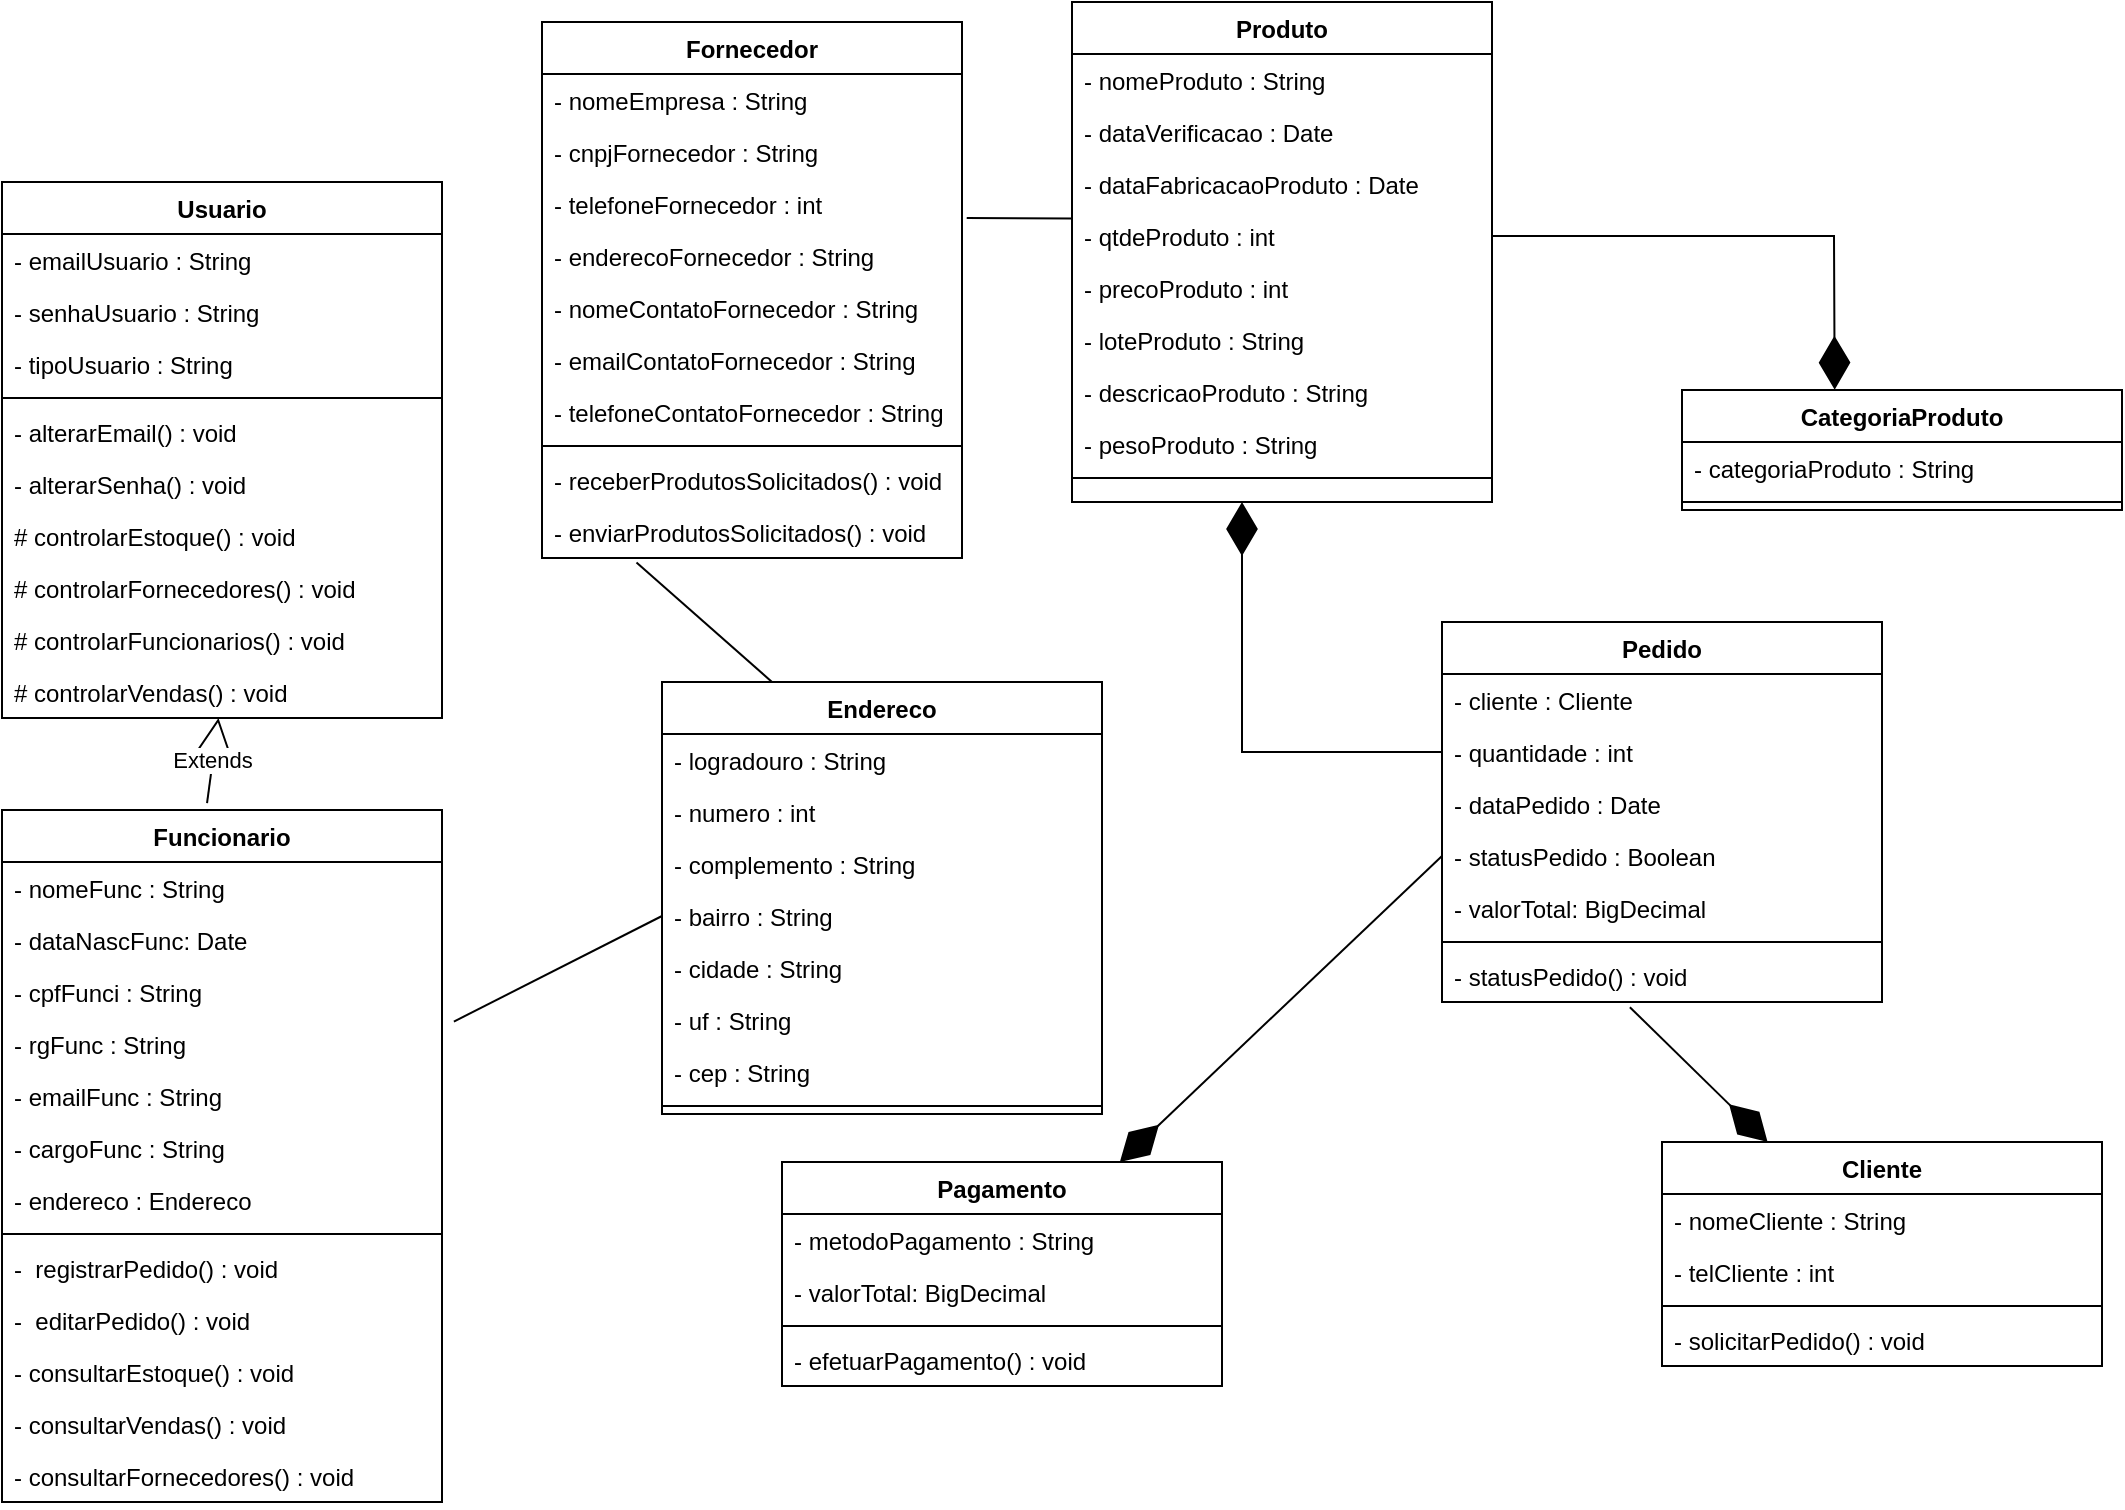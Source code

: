 <mxfile version="20.5.3" type="device"><diagram id="C5RBs43oDa-KdzZeNtuy" name="Diagrama de Classes"><mxGraphModel dx="1038" dy="513" grid="1" gridSize="10" guides="1" tooltips="1" connect="1" arrows="1" fold="1" page="1" pageScale="1" pageWidth="1169" pageHeight="827" math="0" shadow="0"><root><mxCell id="WIyWlLk6GJQsqaUBKTNV-0"/><mxCell id="WIyWlLk6GJQsqaUBKTNV-1" parent="WIyWlLk6GJQsqaUBKTNV-0"/><mxCell id="zkfFHV4jXpPFQw0GAbJ--0" value="Fornecedor" style="swimlane;fontStyle=1;align=center;verticalAlign=top;childLayout=stackLayout;horizontal=1;startSize=26;horizontalStack=0;resizeParent=1;resizeLast=0;collapsible=1;marginBottom=0;rounded=0;shadow=0;strokeWidth=1;" parent="WIyWlLk6GJQsqaUBKTNV-1" vertex="1"><mxGeometry x="330" y="20" width="210" height="268" as="geometry"><mxRectangle x="230" y="140" width="160" height="26" as="alternateBounds"/></mxGeometry></mxCell><mxCell id="zkfFHV4jXpPFQw0GAbJ--1" value="- nomeEmpresa : String" style="text;align=left;verticalAlign=top;spacingLeft=4;spacingRight=4;overflow=hidden;rotatable=0;points=[[0,0.5],[1,0.5]];portConstraint=eastwest;" parent="zkfFHV4jXpPFQw0GAbJ--0" vertex="1"><mxGeometry y="26" width="210" height="26" as="geometry"/></mxCell><mxCell id="zkfFHV4jXpPFQw0GAbJ--2" value="- cnpjFornecedor : String" style="text;align=left;verticalAlign=top;spacingLeft=4;spacingRight=4;overflow=hidden;rotatable=0;points=[[0,0.5],[1,0.5]];portConstraint=eastwest;rounded=0;shadow=0;html=0;" parent="zkfFHV4jXpPFQw0GAbJ--0" vertex="1"><mxGeometry y="52" width="210" height="26" as="geometry"/></mxCell><mxCell id="zkfFHV4jXpPFQw0GAbJ--3" value="- telefoneFornecedor : int" style="text;align=left;verticalAlign=top;spacingLeft=4;spacingRight=4;overflow=hidden;rotatable=0;points=[[0,0.5],[1,0.5]];portConstraint=eastwest;rounded=0;shadow=0;html=0;" parent="zkfFHV4jXpPFQw0GAbJ--0" vertex="1"><mxGeometry y="78" width="210" height="26" as="geometry"/></mxCell><mxCell id="SBxtFRzcoeYZkCu4Du19-1" value="- enderecoFornecedor : String" style="text;align=left;verticalAlign=top;spacingLeft=4;spacingRight=4;overflow=hidden;rotatable=0;points=[[0,0.5],[1,0.5]];portConstraint=eastwest;rounded=0;shadow=0;html=0;" parent="zkfFHV4jXpPFQw0GAbJ--0" vertex="1"><mxGeometry y="104" width="210" height="26" as="geometry"/></mxCell><mxCell id="SBxtFRzcoeYZkCu4Du19-0" value="- nomeContatoFornecedor : String" style="text;align=left;verticalAlign=top;spacingLeft=4;spacingRight=4;overflow=hidden;rotatable=0;points=[[0,0.5],[1,0.5]];portConstraint=eastwest;rounded=0;shadow=0;html=0;" parent="zkfFHV4jXpPFQw0GAbJ--0" vertex="1"><mxGeometry y="130" width="210" height="26" as="geometry"/></mxCell><mxCell id="SBxtFRzcoeYZkCu4Du19-2" value="- emailContatoFornecedor : String" style="text;align=left;verticalAlign=top;spacingLeft=4;spacingRight=4;overflow=hidden;rotatable=0;points=[[0,0.5],[1,0.5]];portConstraint=eastwest;rounded=0;shadow=0;html=0;" parent="zkfFHV4jXpPFQw0GAbJ--0" vertex="1"><mxGeometry y="156" width="210" height="26" as="geometry"/></mxCell><mxCell id="SBxtFRzcoeYZkCu4Du19-3" value="- telefoneContatoFornecedor : String" style="text;align=left;verticalAlign=top;spacingLeft=4;spacingRight=4;overflow=hidden;rotatable=0;points=[[0,0.5],[1,0.5]];portConstraint=eastwest;rounded=0;shadow=0;html=0;" parent="zkfFHV4jXpPFQw0GAbJ--0" vertex="1"><mxGeometry y="182" width="210" height="26" as="geometry"/></mxCell><mxCell id="zkfFHV4jXpPFQw0GAbJ--4" value="" style="line;html=1;strokeWidth=1;align=left;verticalAlign=middle;spacingTop=-1;spacingLeft=3;spacingRight=3;rotatable=0;labelPosition=right;points=[];portConstraint=eastwest;" parent="zkfFHV4jXpPFQw0GAbJ--0" vertex="1"><mxGeometry y="208" width="210" height="8" as="geometry"/></mxCell><mxCell id="LXcYXaSiANPzhjZj5xun-26" value="- receberProdutosSolicitados() : void" style="text;strokeColor=none;fillColor=none;align=left;verticalAlign=top;spacingLeft=4;spacingRight=4;overflow=hidden;rotatable=0;points=[[0,0.5],[1,0.5]];portConstraint=eastwest;" parent="zkfFHV4jXpPFQw0GAbJ--0" vertex="1"><mxGeometry y="216" width="210" height="26" as="geometry"/></mxCell><mxCell id="409aggwASqQRf6s0zuC3-7" value="- enviarProdutosSolicitados() : void" style="text;strokeColor=none;fillColor=none;align=left;verticalAlign=top;spacingLeft=4;spacingRight=4;overflow=hidden;rotatable=0;points=[[0,0.5],[1,0.5]];portConstraint=eastwest;" vertex="1" parent="zkfFHV4jXpPFQw0GAbJ--0"><mxGeometry y="242" width="210" height="26" as="geometry"/></mxCell><mxCell id="x0ZhMtd6x4a2ggRCSQCX-2" value="Produto" style="swimlane;fontStyle=1;align=center;verticalAlign=top;childLayout=stackLayout;horizontal=1;startSize=26;horizontalStack=0;resizeParent=1;resizeLast=0;collapsible=1;marginBottom=0;rounded=0;shadow=0;strokeWidth=1;" parent="WIyWlLk6GJQsqaUBKTNV-1" vertex="1"><mxGeometry x="595" y="10" width="210" height="250" as="geometry"><mxRectangle x="230" y="140" width="160" height="26" as="alternateBounds"/></mxGeometry></mxCell><mxCell id="x0ZhMtd6x4a2ggRCSQCX-3" value="- nomeProduto : String" style="text;align=left;verticalAlign=top;spacingLeft=4;spacingRight=4;overflow=hidden;rotatable=0;points=[[0,0.5],[1,0.5]];portConstraint=eastwest;" parent="x0ZhMtd6x4a2ggRCSQCX-2" vertex="1"><mxGeometry y="26" width="210" height="26" as="geometry"/></mxCell><mxCell id="x0ZhMtd6x4a2ggRCSQCX-5" value="- dataVerificacao : Date" style="text;align=left;verticalAlign=top;spacingLeft=4;spacingRight=4;overflow=hidden;rotatable=0;points=[[0,0.5],[1,0.5]];portConstraint=eastwest;rounded=0;shadow=0;html=0;" parent="x0ZhMtd6x4a2ggRCSQCX-2" vertex="1"><mxGeometry y="52" width="210" height="26" as="geometry"/></mxCell><mxCell id="x0ZhMtd6x4a2ggRCSQCX-7" value="- dataFabricacaoProduto : Date" style="text;align=left;verticalAlign=top;spacingLeft=4;spacingRight=4;overflow=hidden;rotatable=0;points=[[0,0.5],[1,0.5]];portConstraint=eastwest;rounded=0;shadow=0;html=0;" parent="x0ZhMtd6x4a2ggRCSQCX-2" vertex="1"><mxGeometry y="78" width="210" height="26" as="geometry"/></mxCell><mxCell id="x0ZhMtd6x4a2ggRCSQCX-40" value="- qtdeProduto : int" style="text;align=left;verticalAlign=top;spacingLeft=4;spacingRight=4;overflow=hidden;rotatable=0;points=[[0,0.5],[1,0.5]];portConstraint=eastwest;rounded=0;shadow=0;html=0;" parent="x0ZhMtd6x4a2ggRCSQCX-2" vertex="1"><mxGeometry y="104" width="210" height="26" as="geometry"/></mxCell><mxCell id="x0ZhMtd6x4a2ggRCSQCX-42" value="- precoProduto : int" style="text;align=left;verticalAlign=top;spacingLeft=4;spacingRight=4;overflow=hidden;rotatable=0;points=[[0,0.5],[1,0.5]];portConstraint=eastwest;rounded=0;shadow=0;html=0;" parent="x0ZhMtd6x4a2ggRCSQCX-2" vertex="1"><mxGeometry y="130" width="210" height="26" as="geometry"/></mxCell><mxCell id="x0ZhMtd6x4a2ggRCSQCX-41" value="- loteProduto : String" style="text;align=left;verticalAlign=top;spacingLeft=4;spacingRight=4;overflow=hidden;rotatable=0;points=[[0,0.5],[1,0.5]];portConstraint=eastwest;rounded=0;shadow=0;html=0;" parent="x0ZhMtd6x4a2ggRCSQCX-2" vertex="1"><mxGeometry y="156" width="210" height="26" as="geometry"/></mxCell><mxCell id="LXcYXaSiANPzhjZj5xun-40" value="- descricaoProduto : String" style="text;align=left;verticalAlign=top;spacingLeft=4;spacingRight=4;overflow=hidden;rotatable=0;points=[[0,0.5],[1,0.5]];portConstraint=eastwest;rounded=0;shadow=0;html=0;" parent="x0ZhMtd6x4a2ggRCSQCX-2" vertex="1"><mxGeometry y="182" width="210" height="26" as="geometry"/></mxCell><mxCell id="LXcYXaSiANPzhjZj5xun-42" value="- pesoProduto : String" style="text;align=left;verticalAlign=top;spacingLeft=4;spacingRight=4;overflow=hidden;rotatable=0;points=[[0,0.5],[1,0.5]];portConstraint=eastwest;rounded=0;shadow=0;html=0;" parent="x0ZhMtd6x4a2ggRCSQCX-2" vertex="1"><mxGeometry y="208" width="210" height="26" as="geometry"/></mxCell><mxCell id="x0ZhMtd6x4a2ggRCSQCX-10" value="" style="line;html=1;strokeWidth=1;align=left;verticalAlign=middle;spacingTop=-1;spacingLeft=3;spacingRight=3;rotatable=0;labelPosition=right;points=[];portConstraint=eastwest;" parent="x0ZhMtd6x4a2ggRCSQCX-2" vertex="1"><mxGeometry y="234" width="210" height="8" as="geometry"/></mxCell><mxCell id="x0ZhMtd6x4a2ggRCSQCX-23" value="CategoriaProduto" style="swimlane;fontStyle=1;align=center;verticalAlign=top;childLayout=stackLayout;horizontal=1;startSize=26;horizontalStack=0;resizeParent=1;resizeParentMax=0;resizeLast=0;collapsible=1;marginBottom=0;" parent="WIyWlLk6GJQsqaUBKTNV-1" vertex="1"><mxGeometry x="900" y="204" width="220" height="60" as="geometry"/></mxCell><mxCell id="x0ZhMtd6x4a2ggRCSQCX-29" value="- categoriaProduto : String" style="text;strokeColor=none;fillColor=none;align=left;verticalAlign=top;spacingLeft=4;spacingRight=4;overflow=hidden;rotatable=0;points=[[0,0.5],[1,0.5]];portConstraint=eastwest;" parent="x0ZhMtd6x4a2ggRCSQCX-23" vertex="1"><mxGeometry y="26" width="220" height="26" as="geometry"/></mxCell><mxCell id="x0ZhMtd6x4a2ggRCSQCX-25" value="" style="line;strokeWidth=1;fillColor=none;align=left;verticalAlign=middle;spacingTop=-1;spacingLeft=3;spacingRight=3;rotatable=0;labelPosition=right;points=[];portConstraint=eastwest;strokeColor=inherit;" parent="x0ZhMtd6x4a2ggRCSQCX-23" vertex="1"><mxGeometry y="52" width="220" height="8" as="geometry"/></mxCell><mxCell id="x0ZhMtd6x4a2ggRCSQCX-46" value="Usuario" style="swimlane;fontStyle=1;align=center;verticalAlign=top;childLayout=stackLayout;horizontal=1;startSize=26;horizontalStack=0;resizeParent=1;resizeParentMax=0;resizeLast=0;collapsible=1;marginBottom=0;" parent="WIyWlLk6GJQsqaUBKTNV-1" vertex="1"><mxGeometry x="60" y="100" width="220" height="268" as="geometry"/></mxCell><mxCell id="x0ZhMtd6x4a2ggRCSQCX-47" value="- emailUsuario : String" style="text;strokeColor=none;fillColor=none;align=left;verticalAlign=top;spacingLeft=4;spacingRight=4;overflow=hidden;rotatable=0;points=[[0,0.5],[1,0.5]];portConstraint=eastwest;" parent="x0ZhMtd6x4a2ggRCSQCX-46" vertex="1"><mxGeometry y="26" width="220" height="26" as="geometry"/></mxCell><mxCell id="x0ZhMtd6x4a2ggRCSQCX-48" value="- senhaUsuario : String" style="text;strokeColor=none;fillColor=none;align=left;verticalAlign=top;spacingLeft=4;spacingRight=4;overflow=hidden;rotatable=0;points=[[0,0.5],[1,0.5]];portConstraint=eastwest;" parent="x0ZhMtd6x4a2ggRCSQCX-46" vertex="1"><mxGeometry y="52" width="220" height="26" as="geometry"/></mxCell><mxCell id="LXcYXaSiANPzhjZj5xun-60" value="- tipoUsuario : String" style="text;strokeColor=none;fillColor=none;align=left;verticalAlign=top;spacingLeft=4;spacingRight=4;overflow=hidden;rotatable=0;points=[[0,0.5],[1,0.5]];portConstraint=eastwest;" parent="x0ZhMtd6x4a2ggRCSQCX-46" vertex="1"><mxGeometry y="78" width="220" height="26" as="geometry"/></mxCell><mxCell id="x0ZhMtd6x4a2ggRCSQCX-49" value="" style="line;strokeWidth=1;fillColor=none;align=left;verticalAlign=middle;spacingTop=-1;spacingLeft=3;spacingRight=3;rotatable=0;labelPosition=right;points=[];portConstraint=eastwest;strokeColor=inherit;" parent="x0ZhMtd6x4a2ggRCSQCX-46" vertex="1"><mxGeometry y="104" width="220" height="8" as="geometry"/></mxCell><mxCell id="x0ZhMtd6x4a2ggRCSQCX-67" value="- alterarEmail() : void" style="text;strokeColor=none;fillColor=none;align=left;verticalAlign=top;spacingLeft=4;spacingRight=4;overflow=hidden;rotatable=0;points=[[0,0.5],[1,0.5]];portConstraint=eastwest;" parent="x0ZhMtd6x4a2ggRCSQCX-46" vertex="1"><mxGeometry y="112" width="220" height="26" as="geometry"/></mxCell><mxCell id="x0ZhMtd6x4a2ggRCSQCX-50" value="- alterarSenha() : void" style="text;strokeColor=none;fillColor=none;align=left;verticalAlign=top;spacingLeft=4;spacingRight=4;overflow=hidden;rotatable=0;points=[[0,0.5],[1,0.5]];portConstraint=eastwest;" parent="x0ZhMtd6x4a2ggRCSQCX-46" vertex="1"><mxGeometry y="138" width="220" height="26" as="geometry"/></mxCell><mxCell id="x0ZhMtd6x4a2ggRCSQCX-59" value="# controlarEstoque() : void" style="text;strokeColor=none;fillColor=none;align=left;verticalAlign=top;spacingLeft=4;spacingRight=4;overflow=hidden;rotatable=0;points=[[0,0.5],[1,0.5]];portConstraint=eastwest;" parent="x0ZhMtd6x4a2ggRCSQCX-46" vertex="1"><mxGeometry y="164" width="220" height="26" as="geometry"/></mxCell><mxCell id="x0ZhMtd6x4a2ggRCSQCX-60" value="# controlarFornecedores() : void" style="text;strokeColor=none;fillColor=none;align=left;verticalAlign=top;spacingLeft=4;spacingRight=4;overflow=hidden;rotatable=0;points=[[0,0.5],[1,0.5]];portConstraint=eastwest;" parent="x0ZhMtd6x4a2ggRCSQCX-46" vertex="1"><mxGeometry y="190" width="220" height="26" as="geometry"/></mxCell><mxCell id="x0ZhMtd6x4a2ggRCSQCX-61" value="# controlarFuncionarios() : void" style="text;strokeColor=none;fillColor=none;align=left;verticalAlign=top;spacingLeft=4;spacingRight=4;overflow=hidden;rotatable=0;points=[[0,0.5],[1,0.5]];portConstraint=eastwest;" parent="x0ZhMtd6x4a2ggRCSQCX-46" vertex="1"><mxGeometry y="216" width="220" height="26" as="geometry"/></mxCell><mxCell id="x0ZhMtd6x4a2ggRCSQCX-62" value="# controlarVendas() : void" style="text;strokeColor=none;fillColor=none;align=left;verticalAlign=top;spacingLeft=4;spacingRight=4;overflow=hidden;rotatable=0;points=[[0,0.5],[1,0.5]];portConstraint=eastwest;" parent="x0ZhMtd6x4a2ggRCSQCX-46" vertex="1"><mxGeometry y="242" width="220" height="26" as="geometry"/></mxCell><mxCell id="x0ZhMtd6x4a2ggRCSQCX-54" value="Funcionario" style="swimlane;fontStyle=1;align=center;verticalAlign=top;childLayout=stackLayout;horizontal=1;startSize=26;horizontalStack=0;resizeParent=1;resizeParentMax=0;resizeLast=0;collapsible=1;marginBottom=0;" parent="WIyWlLk6GJQsqaUBKTNV-1" vertex="1"><mxGeometry x="60" y="414" width="220" height="346" as="geometry"/></mxCell><mxCell id="x0ZhMtd6x4a2ggRCSQCX-55" value="- nomeFunc : String" style="text;strokeColor=none;fillColor=none;align=left;verticalAlign=top;spacingLeft=4;spacingRight=4;overflow=hidden;rotatable=0;points=[[0,0.5],[1,0.5]];portConstraint=eastwest;" parent="x0ZhMtd6x4a2ggRCSQCX-54" vertex="1"><mxGeometry y="26" width="220" height="26" as="geometry"/></mxCell><mxCell id="x0ZhMtd6x4a2ggRCSQCX-56" value="- dataNascFunc: Date" style="text;strokeColor=none;fillColor=none;align=left;verticalAlign=top;spacingLeft=4;spacingRight=4;overflow=hidden;rotatable=0;points=[[0,0.5],[1,0.5]];portConstraint=eastwest;" parent="x0ZhMtd6x4a2ggRCSQCX-54" vertex="1"><mxGeometry y="52" width="220" height="26" as="geometry"/></mxCell><mxCell id="x0ZhMtd6x4a2ggRCSQCX-63" value="- cpfFunci : String" style="text;strokeColor=none;fillColor=none;align=left;verticalAlign=top;spacingLeft=4;spacingRight=4;overflow=hidden;rotatable=0;points=[[0,0.5],[1,0.5]];portConstraint=eastwest;" parent="x0ZhMtd6x4a2ggRCSQCX-54" vertex="1"><mxGeometry y="78" width="220" height="26" as="geometry"/></mxCell><mxCell id="x0ZhMtd6x4a2ggRCSQCX-64" value="- rgFunc : String" style="text;strokeColor=none;fillColor=none;align=left;verticalAlign=top;spacingLeft=4;spacingRight=4;overflow=hidden;rotatable=0;points=[[0,0.5],[1,0.5]];portConstraint=eastwest;" parent="x0ZhMtd6x4a2ggRCSQCX-54" vertex="1"><mxGeometry y="104" width="220" height="26" as="geometry"/></mxCell><mxCell id="x0ZhMtd6x4a2ggRCSQCX-65" value="- emailFunc : String" style="text;strokeColor=none;fillColor=none;align=left;verticalAlign=top;spacingLeft=4;spacingRight=4;overflow=hidden;rotatable=0;points=[[0,0.5],[1,0.5]];portConstraint=eastwest;" parent="x0ZhMtd6x4a2ggRCSQCX-54" vertex="1"><mxGeometry y="130" width="220" height="26" as="geometry"/></mxCell><mxCell id="LXcYXaSiANPzhjZj5xun-34" value="- cargoFunc : String" style="text;strokeColor=none;fillColor=none;align=left;verticalAlign=top;spacingLeft=4;spacingRight=4;overflow=hidden;rotatable=0;points=[[0,0.5],[1,0.5]];portConstraint=eastwest;" parent="x0ZhMtd6x4a2ggRCSQCX-54" vertex="1"><mxGeometry y="156" width="220" height="26" as="geometry"/></mxCell><mxCell id="LXcYXaSiANPzhjZj5xun-52" value="- endereco : Endereco" style="text;strokeColor=none;fillColor=none;align=left;verticalAlign=top;spacingLeft=4;spacingRight=4;overflow=hidden;rotatable=0;points=[[0,0.5],[1,0.5]];portConstraint=eastwest;" parent="x0ZhMtd6x4a2ggRCSQCX-54" vertex="1"><mxGeometry y="182" width="220" height="26" as="geometry"/></mxCell><mxCell id="x0ZhMtd6x4a2ggRCSQCX-57" value="" style="line;strokeWidth=1;fillColor=none;align=left;verticalAlign=middle;spacingTop=-1;spacingLeft=3;spacingRight=3;rotatable=0;labelPosition=right;points=[];portConstraint=eastwest;strokeColor=inherit;" parent="x0ZhMtd6x4a2ggRCSQCX-54" vertex="1"><mxGeometry y="208" width="220" height="8" as="geometry"/></mxCell><mxCell id="x0ZhMtd6x4a2ggRCSQCX-58" value="-  registrarPedido() : void" style="text;strokeColor=none;fillColor=none;align=left;verticalAlign=top;spacingLeft=4;spacingRight=4;overflow=hidden;rotatable=0;points=[[0,0.5],[1,0.5]];portConstraint=eastwest;" parent="x0ZhMtd6x4a2ggRCSQCX-54" vertex="1"><mxGeometry y="216" width="220" height="26" as="geometry"/></mxCell><mxCell id="x0ZhMtd6x4a2ggRCSQCX-66" value="-  editarPedido() : void" style="text;strokeColor=none;fillColor=none;align=left;verticalAlign=top;spacingLeft=4;spacingRight=4;overflow=hidden;rotatable=0;points=[[0,0.5],[1,0.5]];portConstraint=eastwest;" parent="x0ZhMtd6x4a2ggRCSQCX-54" vertex="1"><mxGeometry y="242" width="220" height="26" as="geometry"/></mxCell><mxCell id="409aggwASqQRf6s0zuC3-0" value="- consultarEstoque() : void" style="text;strokeColor=none;fillColor=none;align=left;verticalAlign=top;spacingLeft=4;spacingRight=4;overflow=hidden;rotatable=0;points=[[0,0.5],[1,0.5]];portConstraint=eastwest;" vertex="1" parent="x0ZhMtd6x4a2ggRCSQCX-54"><mxGeometry y="268" width="220" height="26" as="geometry"/></mxCell><mxCell id="409aggwASqQRf6s0zuC3-1" value="- consultarVendas() : void" style="text;strokeColor=none;fillColor=none;align=left;verticalAlign=top;spacingLeft=4;spacingRight=4;overflow=hidden;rotatable=0;points=[[0,0.5],[1,0.5]];portConstraint=eastwest;" vertex="1" parent="x0ZhMtd6x4a2ggRCSQCX-54"><mxGeometry y="294" width="220" height="26" as="geometry"/></mxCell><mxCell id="409aggwASqQRf6s0zuC3-2" value="- consultarFornecedores() : void" style="text;strokeColor=none;fillColor=none;align=left;verticalAlign=top;spacingLeft=4;spacingRight=4;overflow=hidden;rotatable=0;points=[[0,0.5],[1,0.5]];portConstraint=eastwest;" vertex="1" parent="x0ZhMtd6x4a2ggRCSQCX-54"><mxGeometry y="320" width="220" height="26" as="geometry"/></mxCell><mxCell id="x0ZhMtd6x4a2ggRCSQCX-70" value="" style="endArrow=none;html=1;rounded=0;entryX=1.016;entryY=-0.231;entryDx=0;entryDy=0;entryPerimeter=0;exitX=0.007;exitY=0.162;exitDx=0;exitDy=0;exitPerimeter=0;" parent="WIyWlLk6GJQsqaUBKTNV-1" edge="1"><mxGeometry width="50" height="50" relative="1" as="geometry"><mxPoint x="595.47" y="118.212" as="sourcePoint"/><mxPoint x="542.36" y="117.994" as="targetPoint"/></mxGeometry></mxCell><mxCell id="LXcYXaSiANPzhjZj5xun-1" value="Pedido" style="swimlane;fontStyle=1;align=center;verticalAlign=top;childLayout=stackLayout;horizontal=1;startSize=26;horizontalStack=0;resizeParent=1;resizeParentMax=0;resizeLast=0;collapsible=1;marginBottom=0;" parent="WIyWlLk6GJQsqaUBKTNV-1" vertex="1"><mxGeometry x="780" y="320" width="220" height="190" as="geometry"/></mxCell><mxCell id="LXcYXaSiANPzhjZj5xun-2" value="- cliente : Cliente" style="text;strokeColor=none;fillColor=none;align=left;verticalAlign=top;spacingLeft=4;spacingRight=4;overflow=hidden;rotatable=0;points=[[0,0.5],[1,0.5]];portConstraint=eastwest;" parent="LXcYXaSiANPzhjZj5xun-1" vertex="1"><mxGeometry y="26" width="220" height="26" as="geometry"/></mxCell><mxCell id="LXcYXaSiANPzhjZj5xun-54" value="- quantidade : int" style="text;strokeColor=none;fillColor=none;align=left;verticalAlign=top;spacingLeft=4;spacingRight=4;overflow=hidden;rotatable=0;points=[[0,0.5],[1,0.5]];portConstraint=eastwest;" parent="LXcYXaSiANPzhjZj5xun-1" vertex="1"><mxGeometry y="52" width="220" height="26" as="geometry"/></mxCell><mxCell id="LXcYXaSiANPzhjZj5xun-3" value="- dataPedido : Date" style="text;strokeColor=none;fillColor=none;align=left;verticalAlign=top;spacingLeft=4;spacingRight=4;overflow=hidden;rotatable=0;points=[[0,0.5],[1,0.5]];portConstraint=eastwest;" parent="LXcYXaSiANPzhjZj5xun-1" vertex="1"><mxGeometry y="78" width="220" height="26" as="geometry"/></mxCell><mxCell id="LXcYXaSiANPzhjZj5xun-4" value="- statusPedido : Boolean" style="text;strokeColor=none;fillColor=none;align=left;verticalAlign=top;spacingLeft=4;spacingRight=4;overflow=hidden;rotatable=0;points=[[0,0.5],[1,0.5]];portConstraint=eastwest;" parent="LXcYXaSiANPzhjZj5xun-1" vertex="1"><mxGeometry y="104" width="220" height="26" as="geometry"/></mxCell><mxCell id="LXcYXaSiANPzhjZj5xun-36" value="- valorTotal: BigDecimal" style="text;strokeColor=none;fillColor=none;align=left;verticalAlign=top;spacingLeft=4;spacingRight=4;overflow=hidden;rotatable=0;points=[[0,0.5],[1,0.5]];portConstraint=eastwest;" parent="LXcYXaSiANPzhjZj5xun-1" vertex="1"><mxGeometry y="130" width="220" height="26" as="geometry"/></mxCell><mxCell id="LXcYXaSiANPzhjZj5xun-7" value="" style="line;strokeWidth=1;fillColor=none;align=left;verticalAlign=middle;spacingTop=-1;spacingLeft=3;spacingRight=3;rotatable=0;labelPosition=right;points=[];portConstraint=eastwest;strokeColor=inherit;" parent="LXcYXaSiANPzhjZj5xun-1" vertex="1"><mxGeometry y="156" width="220" height="8" as="geometry"/></mxCell><mxCell id="LXcYXaSiANPzhjZj5xun-8" value="- statusPedido() : void" style="text;strokeColor=none;fillColor=none;align=left;verticalAlign=top;spacingLeft=4;spacingRight=4;overflow=hidden;rotatable=0;points=[[0,0.5],[1,0.5]];portConstraint=eastwest;" parent="LXcYXaSiANPzhjZj5xun-1" vertex="1"><mxGeometry y="164" width="220" height="26" as="geometry"/></mxCell><mxCell id="LXcYXaSiANPzhjZj5xun-10" value="Cliente" style="swimlane;fontStyle=1;align=center;verticalAlign=top;childLayout=stackLayout;horizontal=1;startSize=26;horizontalStack=0;resizeParent=1;resizeParentMax=0;resizeLast=0;collapsible=1;marginBottom=0;" parent="WIyWlLk6GJQsqaUBKTNV-1" vertex="1"><mxGeometry x="890" y="580" width="220" height="112" as="geometry"/></mxCell><mxCell id="LXcYXaSiANPzhjZj5xun-11" value="- nomeCliente : String" style="text;strokeColor=none;fillColor=none;align=left;verticalAlign=top;spacingLeft=4;spacingRight=4;overflow=hidden;rotatable=0;points=[[0,0.5],[1,0.5]];portConstraint=eastwest;" parent="LXcYXaSiANPzhjZj5xun-10" vertex="1"><mxGeometry y="26" width="220" height="26" as="geometry"/></mxCell><mxCell id="LXcYXaSiANPzhjZj5xun-12" value="- telCliente : int" style="text;strokeColor=none;fillColor=none;align=left;verticalAlign=top;spacingLeft=4;spacingRight=4;overflow=hidden;rotatable=0;points=[[0,0.5],[1,0.5]];portConstraint=eastwest;" parent="LXcYXaSiANPzhjZj5xun-10" vertex="1"><mxGeometry y="52" width="220" height="26" as="geometry"/></mxCell><mxCell id="LXcYXaSiANPzhjZj5xun-16" value="" style="line;strokeWidth=1;fillColor=none;align=left;verticalAlign=middle;spacingTop=-1;spacingLeft=3;spacingRight=3;rotatable=0;labelPosition=right;points=[];portConstraint=eastwest;strokeColor=inherit;" parent="LXcYXaSiANPzhjZj5xun-10" vertex="1"><mxGeometry y="78" width="220" height="8" as="geometry"/></mxCell><mxCell id="LXcYXaSiANPzhjZj5xun-17" value="- solicitarPedido() : void" style="text;strokeColor=none;fillColor=none;align=left;verticalAlign=top;spacingLeft=4;spacingRight=4;overflow=hidden;rotatable=0;points=[[0,0.5],[1,0.5]];portConstraint=eastwest;" parent="LXcYXaSiANPzhjZj5xun-10" vertex="1"><mxGeometry y="86" width="220" height="26" as="geometry"/></mxCell><mxCell id="LXcYXaSiANPzhjZj5xun-43" value="Pagamento" style="swimlane;fontStyle=1;align=center;verticalAlign=top;childLayout=stackLayout;horizontal=1;startSize=26;horizontalStack=0;resizeParent=1;resizeParentMax=0;resizeLast=0;collapsible=1;marginBottom=0;" parent="WIyWlLk6GJQsqaUBKTNV-1" vertex="1"><mxGeometry x="450" y="590" width="220" height="112" as="geometry"/></mxCell><mxCell id="LXcYXaSiANPzhjZj5xun-44" value="- metodoPagamento : String" style="text;strokeColor=none;fillColor=none;align=left;verticalAlign=top;spacingLeft=4;spacingRight=4;overflow=hidden;rotatable=0;points=[[0,0.5],[1,0.5]];portConstraint=eastwest;" parent="LXcYXaSiANPzhjZj5xun-43" vertex="1"><mxGeometry y="26" width="220" height="26" as="geometry"/></mxCell><mxCell id="LXcYXaSiANPzhjZj5xun-48" value="- valorTotal: BigDecimal" style="text;strokeColor=none;fillColor=none;align=left;verticalAlign=top;spacingLeft=4;spacingRight=4;overflow=hidden;rotatable=0;points=[[0,0.5],[1,0.5]];portConstraint=eastwest;" parent="LXcYXaSiANPzhjZj5xun-43" vertex="1"><mxGeometry y="52" width="220" height="26" as="geometry"/></mxCell><mxCell id="LXcYXaSiANPzhjZj5xun-49" value="" style="line;strokeWidth=1;fillColor=none;align=left;verticalAlign=middle;spacingTop=-1;spacingLeft=3;spacingRight=3;rotatable=0;labelPosition=right;points=[];portConstraint=eastwest;strokeColor=inherit;" parent="LXcYXaSiANPzhjZj5xun-43" vertex="1"><mxGeometry y="78" width="220" height="8" as="geometry"/></mxCell><mxCell id="LXcYXaSiANPzhjZj5xun-50" value="- efetuarPagamento() : void" style="text;strokeColor=none;fillColor=none;align=left;verticalAlign=top;spacingLeft=4;spacingRight=4;overflow=hidden;rotatable=0;points=[[0,0.5],[1,0.5]];portConstraint=eastwest;" parent="LXcYXaSiANPzhjZj5xun-43" vertex="1"><mxGeometry y="86" width="220" height="26" as="geometry"/></mxCell><mxCell id="LXcYXaSiANPzhjZj5xun-72" value="Endereco" style="swimlane;fontStyle=1;align=center;verticalAlign=top;childLayout=stackLayout;horizontal=1;startSize=26;horizontalStack=0;resizeParent=1;resizeParentMax=0;resizeLast=0;collapsible=1;marginBottom=0;" parent="WIyWlLk6GJQsqaUBKTNV-1" vertex="1"><mxGeometry x="390" y="350" width="220" height="216" as="geometry"/></mxCell><mxCell id="LXcYXaSiANPzhjZj5xun-73" value="- logradouro : String" style="text;strokeColor=none;fillColor=none;align=left;verticalAlign=top;spacingLeft=4;spacingRight=4;overflow=hidden;rotatable=0;points=[[0,0.5],[1,0.5]];portConstraint=eastwest;" parent="LXcYXaSiANPzhjZj5xun-72" vertex="1"><mxGeometry y="26" width="220" height="26" as="geometry"/></mxCell><mxCell id="LXcYXaSiANPzhjZj5xun-74" value="- numero : int" style="text;strokeColor=none;fillColor=none;align=left;verticalAlign=top;spacingLeft=4;spacingRight=4;overflow=hidden;rotatable=0;points=[[0,0.5],[1,0.5]];portConstraint=eastwest;" parent="LXcYXaSiANPzhjZj5xun-72" vertex="1"><mxGeometry y="52" width="220" height="26" as="geometry"/></mxCell><mxCell id="LXcYXaSiANPzhjZj5xun-75" value="- complemento : String" style="text;strokeColor=none;fillColor=none;align=left;verticalAlign=top;spacingLeft=4;spacingRight=4;overflow=hidden;rotatable=0;points=[[0,0.5],[1,0.5]];portConstraint=eastwest;" parent="LXcYXaSiANPzhjZj5xun-72" vertex="1"><mxGeometry y="78" width="220" height="26" as="geometry"/></mxCell><mxCell id="LXcYXaSiANPzhjZj5xun-76" value="- bairro : String" style="text;strokeColor=none;fillColor=none;align=left;verticalAlign=top;spacingLeft=4;spacingRight=4;overflow=hidden;rotatable=0;points=[[0,0.5],[1,0.5]];portConstraint=eastwest;" parent="LXcYXaSiANPzhjZj5xun-72" vertex="1"><mxGeometry y="104" width="220" height="26" as="geometry"/></mxCell><mxCell id="LXcYXaSiANPzhjZj5xun-77" value="- cidade : String" style="text;strokeColor=none;fillColor=none;align=left;verticalAlign=top;spacingLeft=4;spacingRight=4;overflow=hidden;rotatable=0;points=[[0,0.5],[1,0.5]];portConstraint=eastwest;" parent="LXcYXaSiANPzhjZj5xun-72" vertex="1"><mxGeometry y="130" width="220" height="26" as="geometry"/></mxCell><mxCell id="LXcYXaSiANPzhjZj5xun-78" value="- uf : String" style="text;strokeColor=none;fillColor=none;align=left;verticalAlign=top;spacingLeft=4;spacingRight=4;overflow=hidden;rotatable=0;points=[[0,0.5],[1,0.5]];portConstraint=eastwest;" parent="LXcYXaSiANPzhjZj5xun-72" vertex="1"><mxGeometry y="156" width="220" height="26" as="geometry"/></mxCell><mxCell id="LXcYXaSiANPzhjZj5xun-79" value="- cep : String" style="text;strokeColor=none;fillColor=none;align=left;verticalAlign=top;spacingLeft=4;spacingRight=4;overflow=hidden;rotatable=0;points=[[0,0.5],[1,0.5]];portConstraint=eastwest;" parent="LXcYXaSiANPzhjZj5xun-72" vertex="1"><mxGeometry y="182" width="220" height="26" as="geometry"/></mxCell><mxCell id="LXcYXaSiANPzhjZj5xun-80" value="" style="line;strokeWidth=1;fillColor=none;align=left;verticalAlign=middle;spacingTop=-1;spacingLeft=3;spacingRight=3;rotatable=0;labelPosition=right;points=[];portConstraint=eastwest;strokeColor=inherit;" parent="LXcYXaSiANPzhjZj5xun-72" vertex="1"><mxGeometry y="208" width="220" height="8" as="geometry"/></mxCell><mxCell id="LXcYXaSiANPzhjZj5xun-86" value="Extends" style="endArrow=block;endSize=16;endFill=0;html=1;rounded=0;exitX=0.466;exitY=-0.01;exitDx=0;exitDy=0;exitPerimeter=0;" parent="WIyWlLk6GJQsqaUBKTNV-1" source="x0ZhMtd6x4a2ggRCSQCX-54" target="x0ZhMtd6x4a2ggRCSQCX-62" edge="1"><mxGeometry width="160" relative="1" as="geometry"><mxPoint x="500" y="180" as="sourcePoint"/><mxPoint x="140" y="380" as="targetPoint"/></mxGeometry></mxCell><mxCell id="LXcYXaSiANPzhjZj5xun-87" value="" style="endArrow=diamondThin;endFill=1;endSize=24;html=1;rounded=0;exitX=0;exitY=0.5;exitDx=0;exitDy=0;" parent="WIyWlLk6GJQsqaUBKTNV-1" source="LXcYXaSiANPzhjZj5xun-4" target="LXcYXaSiANPzhjZj5xun-43" edge="1"><mxGeometry width="160" relative="1" as="geometry"><mxPoint x="770" y="460" as="sourcePoint"/><mxPoint x="660" y="500" as="targetPoint"/></mxGeometry></mxCell><mxCell id="LXcYXaSiANPzhjZj5xun-92" value="" style="endArrow=diamondThin;endFill=1;endSize=24;html=1;rounded=0;exitX=0;exitY=0.5;exitDx=0;exitDy=0;" parent="WIyWlLk6GJQsqaUBKTNV-1" source="LXcYXaSiANPzhjZj5xun-54" edge="1"><mxGeometry width="160" relative="1" as="geometry"><mxPoint x="680" y="370" as="sourcePoint"/><mxPoint x="680" y="260" as="targetPoint"/><Array as="points"><mxPoint x="680" y="385"/></Array></mxGeometry></mxCell><mxCell id="409aggwASqQRf6s0zuC3-3" value="" style="endArrow=none;html=1;rounded=0;exitX=0.25;exitY=0;exitDx=0;exitDy=0;entryX=0.225;entryY=1.085;entryDx=0;entryDy=0;entryPerimeter=0;" edge="1" parent="WIyWlLk6GJQsqaUBKTNV-1" source="LXcYXaSiANPzhjZj5xun-72" target="409aggwASqQRf6s0zuC3-7"><mxGeometry width="50" height="50" relative="1" as="geometry"><mxPoint x="510" y="310" as="sourcePoint"/><mxPoint x="440" y="260" as="targetPoint"/></mxGeometry></mxCell><mxCell id="409aggwASqQRf6s0zuC3-4" value="" style="endArrow=none;html=1;rounded=0;entryX=0;entryY=0.5;entryDx=0;entryDy=0;exitX=1.027;exitY=0.069;exitDx=0;exitDy=0;exitPerimeter=0;" edge="1" parent="WIyWlLk6GJQsqaUBKTNV-1" source="x0ZhMtd6x4a2ggRCSQCX-64" target="LXcYXaSiANPzhjZj5xun-76"><mxGeometry width="50" height="50" relative="1" as="geometry"><mxPoint x="320" y="500" as="sourcePoint"/><mxPoint x="370" y="450" as="targetPoint"/></mxGeometry></mxCell><mxCell id="409aggwASqQRf6s0zuC3-5" value="" style="endArrow=diamondThin;endFill=1;endSize=24;html=1;rounded=0;exitX=0.427;exitY=1.1;exitDx=0;exitDy=0;exitPerimeter=0;" edge="1" parent="WIyWlLk6GJQsqaUBKTNV-1" source="LXcYXaSiANPzhjZj5xun-8" target="LXcYXaSiANPzhjZj5xun-10"><mxGeometry width="160" relative="1" as="geometry"><mxPoint x="610" y="500" as="sourcePoint"/><mxPoint x="770" y="500" as="targetPoint"/></mxGeometry></mxCell><mxCell id="409aggwASqQRf6s0zuC3-6" value="" style="endArrow=diamondThin;endFill=1;endSize=24;html=1;rounded=0;exitX=1;exitY=0.5;exitDx=0;exitDy=0;entryX=0.347;entryY=-0.003;entryDx=0;entryDy=0;entryPerimeter=0;" edge="1" parent="WIyWlLk6GJQsqaUBKTNV-1" source="x0ZhMtd6x4a2ggRCSQCX-40" target="x0ZhMtd6x4a2ggRCSQCX-23"><mxGeometry width="160" relative="1" as="geometry"><mxPoint x="610" y="100" as="sourcePoint"/><mxPoint x="940" y="200" as="targetPoint"/><Array as="points"><mxPoint x="976" y="127"/></Array></mxGeometry></mxCell></root></mxGraphModel></diagram></mxfile>